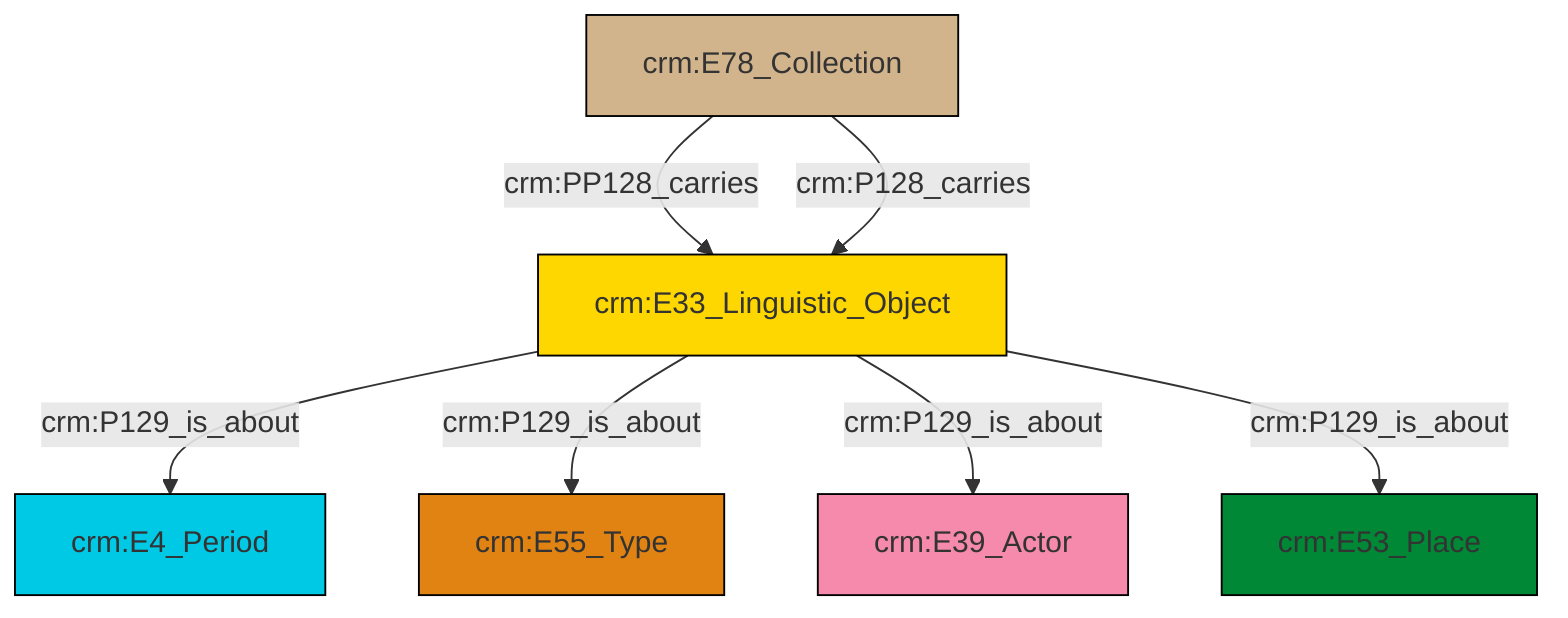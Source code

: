 graph TD
classDef Literal fill:#f2f2f2,stroke:#000000;
classDef CRM_Entity fill:#FFFFFF,stroke:#000000;
classDef Temporal_Entity fill:#00C9E6, stroke:#000000;
classDef Type fill:#E18312, stroke:#000000;
classDef Time-Span fill:#2C9C91, stroke:#000000;
classDef Appellation fill:#FFEB7F, stroke:#000000;
classDef Place fill:#008836, stroke:#000000;
classDef Persistent_Item fill:#B266B2, stroke:#000000;
classDef Conceptual_Object fill:#FFD700, stroke:#000000;
classDef Physical_Thing fill:#D2B48C, stroke:#000000;
classDef Actor fill:#f58aad, stroke:#000000;
classDef PC_Classes fill:#4ce600, stroke:#000000;
classDef Multi fill:#cccccc,stroke:#000000;

2["crm:E78_Collection"]:::Physical_Thing -->|crm:PP128_carries| 3["crm:E33_Linguistic_Object"]:::Conceptual_Object
3["crm:E33_Linguistic_Object"]:::Conceptual_Object -->|crm:P129_is_about| 6["crm:E4_Period"]:::Temporal_Entity
3["crm:E33_Linguistic_Object"]:::Conceptual_Object -->|crm:P129_is_about| 4["crm:E55_Type"]:::Type
3["crm:E33_Linguistic_Object"]:::Conceptual_Object -->|crm:P129_is_about| 0["crm:E39_Actor"]:::Actor
3["crm:E33_Linguistic_Object"]:::Conceptual_Object -->|crm:P129_is_about| 7["crm:E53_Place"]:::Place
2["crm:E78_Collection"]:::Physical_Thing -->|crm:P128_carries| 3["crm:E33_Linguistic_Object"]:::Conceptual_Object